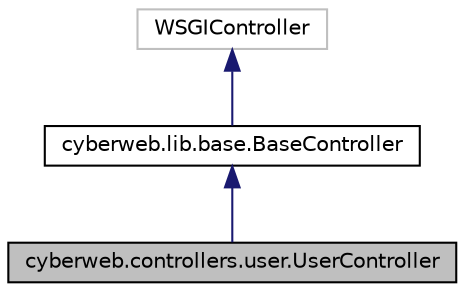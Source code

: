digraph G
{
  edge [fontname="Helvetica",fontsize="10",labelfontname="Helvetica",labelfontsize="10"];
  node [fontname="Helvetica",fontsize="10",shape=record];
  Node1 [label="cyberweb.controllers.user.UserController",height=0.2,width=0.4,color="black", fillcolor="grey75", style="filled" fontcolor="black"];
  Node2 -> Node1 [dir="back",color="midnightblue",fontsize="10",style="solid"];
  Node2 [label="cyberweb.lib.base.BaseController",height=0.2,width=0.4,color="black", fillcolor="white", style="filled",URL="$classcyberweb_1_1lib_1_1base_1_1_base_controller.html"];
  Node3 -> Node2 [dir="back",color="midnightblue",fontsize="10",style="solid"];
  Node3 [label="WSGIController",height=0.2,width=0.4,color="grey75", fillcolor="white", style="filled"];
}
